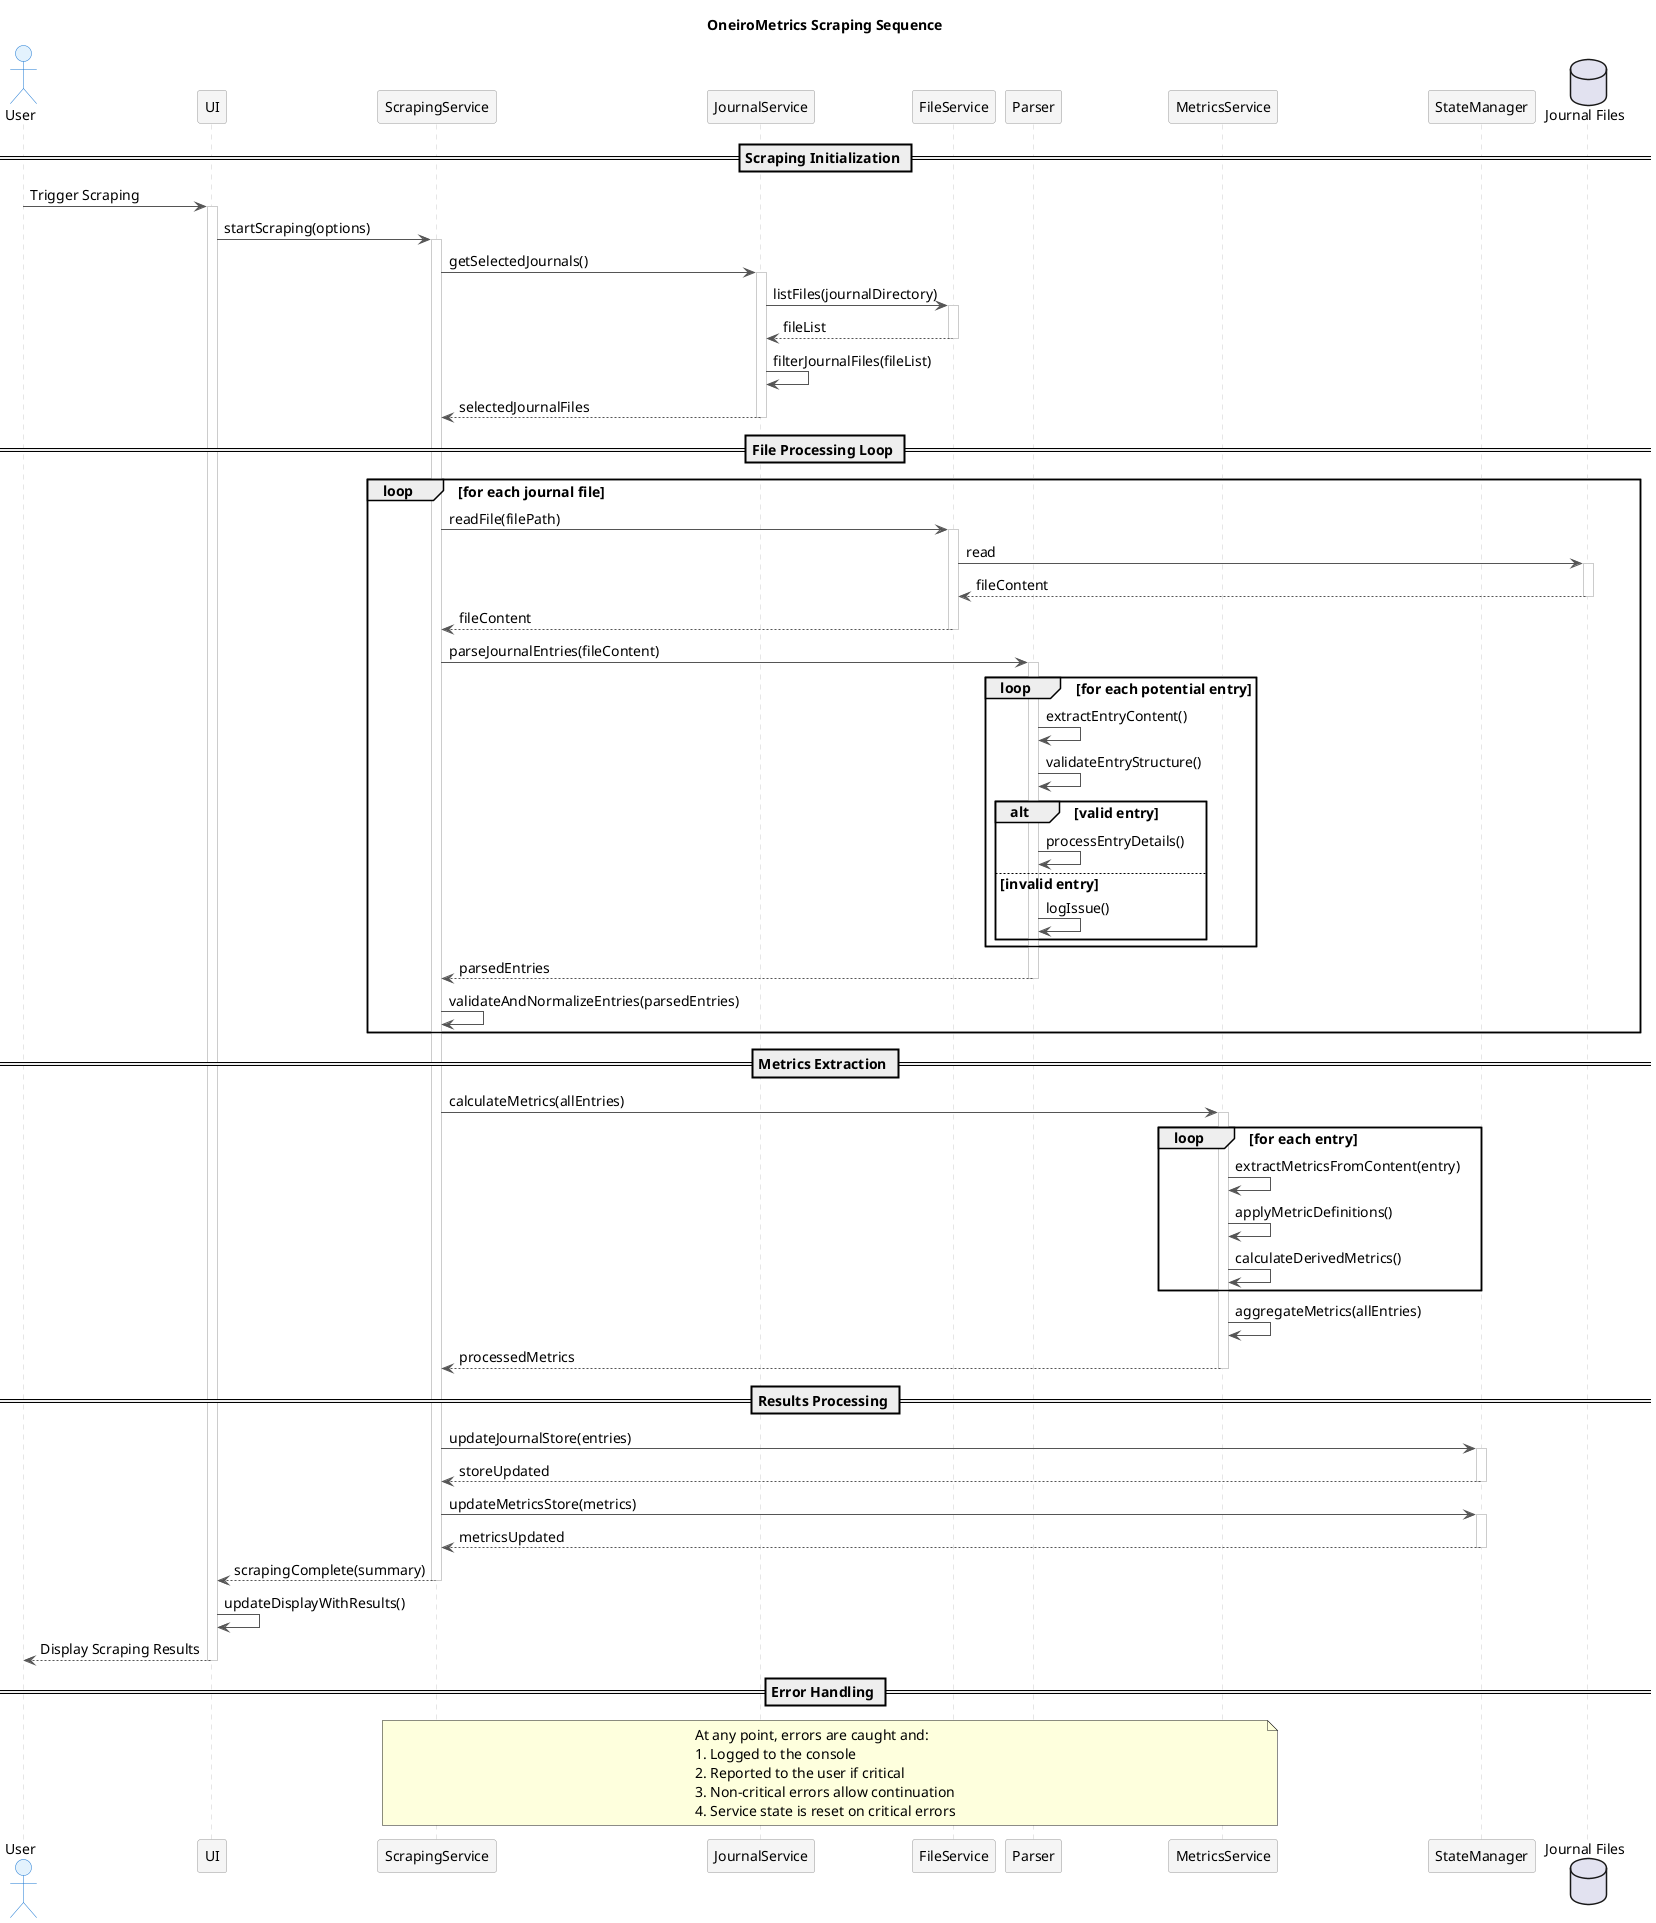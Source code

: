 @startuml Scraping Sequence

skinparam {
  sequenceBackgroundColor #FFFFFF
  sequenceArrowColor #555555
  sequenceParticipantBackgroundColor #f5f5f5
  sequenceParticipantBorderColor #999999
  sequenceActorBackgroundColor #e3f2fd
  sequenceActorBorderColor #1976d2
  sequenceLifeLineBorderColor #cccccc
  defaultFontSize 14
  defaultFontName Arial
}

title OneiroMetrics Scraping Sequence

actor User
participant "UI" as UI
participant "ScrapingService" as ScrapingService
participant "JournalService" as JournalService
participant "FileService" as FileService
participant "Parser" as Parser
participant "MetricsService" as MetricsService
participant "StateManager" as StateManager
database "Journal Files" as JournalFiles

== Scraping Initialization ==

User -> UI: Trigger Scraping
activate UI

UI -> ScrapingService: startScraping(options)
activate ScrapingService

ScrapingService -> JournalService: getSelectedJournals()
activate JournalService

JournalService -> FileService: listFiles(journalDirectory)
activate FileService
FileService --> JournalService: fileList
deactivate FileService

JournalService -> JournalService: filterJournalFiles(fileList)
JournalService --> ScrapingService: selectedJournalFiles
deactivate JournalService

== File Processing Loop ==

loop for each journal file
    ScrapingService -> FileService: readFile(filePath)
    activate FileService
    FileService -> JournalFiles: read
    activate JournalFiles
    JournalFiles --> FileService: fileContent
    deactivate JournalFiles
    FileService --> ScrapingService: fileContent
    deactivate FileService
    
    ScrapingService -> Parser: parseJournalEntries(fileContent)
    activate Parser
    
    loop for each potential entry
        Parser -> Parser: extractEntryContent()
        Parser -> Parser: validateEntryStructure()
        
        alt valid entry
            Parser -> Parser: processEntryDetails()
        else invalid entry
            Parser -> Parser: logIssue()
        end
    end
    
    Parser --> ScrapingService: parsedEntries
    deactivate Parser
    
    ScrapingService -> ScrapingService: validateAndNormalizeEntries(parsedEntries)
end

== Metrics Extraction ==

ScrapingService -> MetricsService: calculateMetrics(allEntries)
activate MetricsService

loop for each entry
    MetricsService -> MetricsService: extractMetricsFromContent(entry)
    MetricsService -> MetricsService: applyMetricDefinitions()
    MetricsService -> MetricsService: calculateDerivedMetrics()
end

MetricsService -> MetricsService: aggregateMetrics(allEntries)
MetricsService --> ScrapingService: processedMetrics
deactivate MetricsService

== Results Processing ==

ScrapingService -> StateManager: updateJournalStore(entries)
activate StateManager
StateManager --> ScrapingService: storeUpdated
deactivate StateManager

ScrapingService -> StateManager: updateMetricsStore(metrics)
activate StateManager
StateManager --> ScrapingService: metricsUpdated
deactivate StateManager

ScrapingService --> UI: scrapingComplete(summary)
deactivate ScrapingService

UI -> UI: updateDisplayWithResults()
UI --> User: Display Scraping Results
deactivate UI

== Error Handling ==

note over ScrapingService, MetricsService
  At any point, errors are caught and:
  1. Logged to the console
  2. Reported to the user if critical
  3. Non-critical errors allow continuation
  4. Service state is reset on critical errors
end note

@enduml 